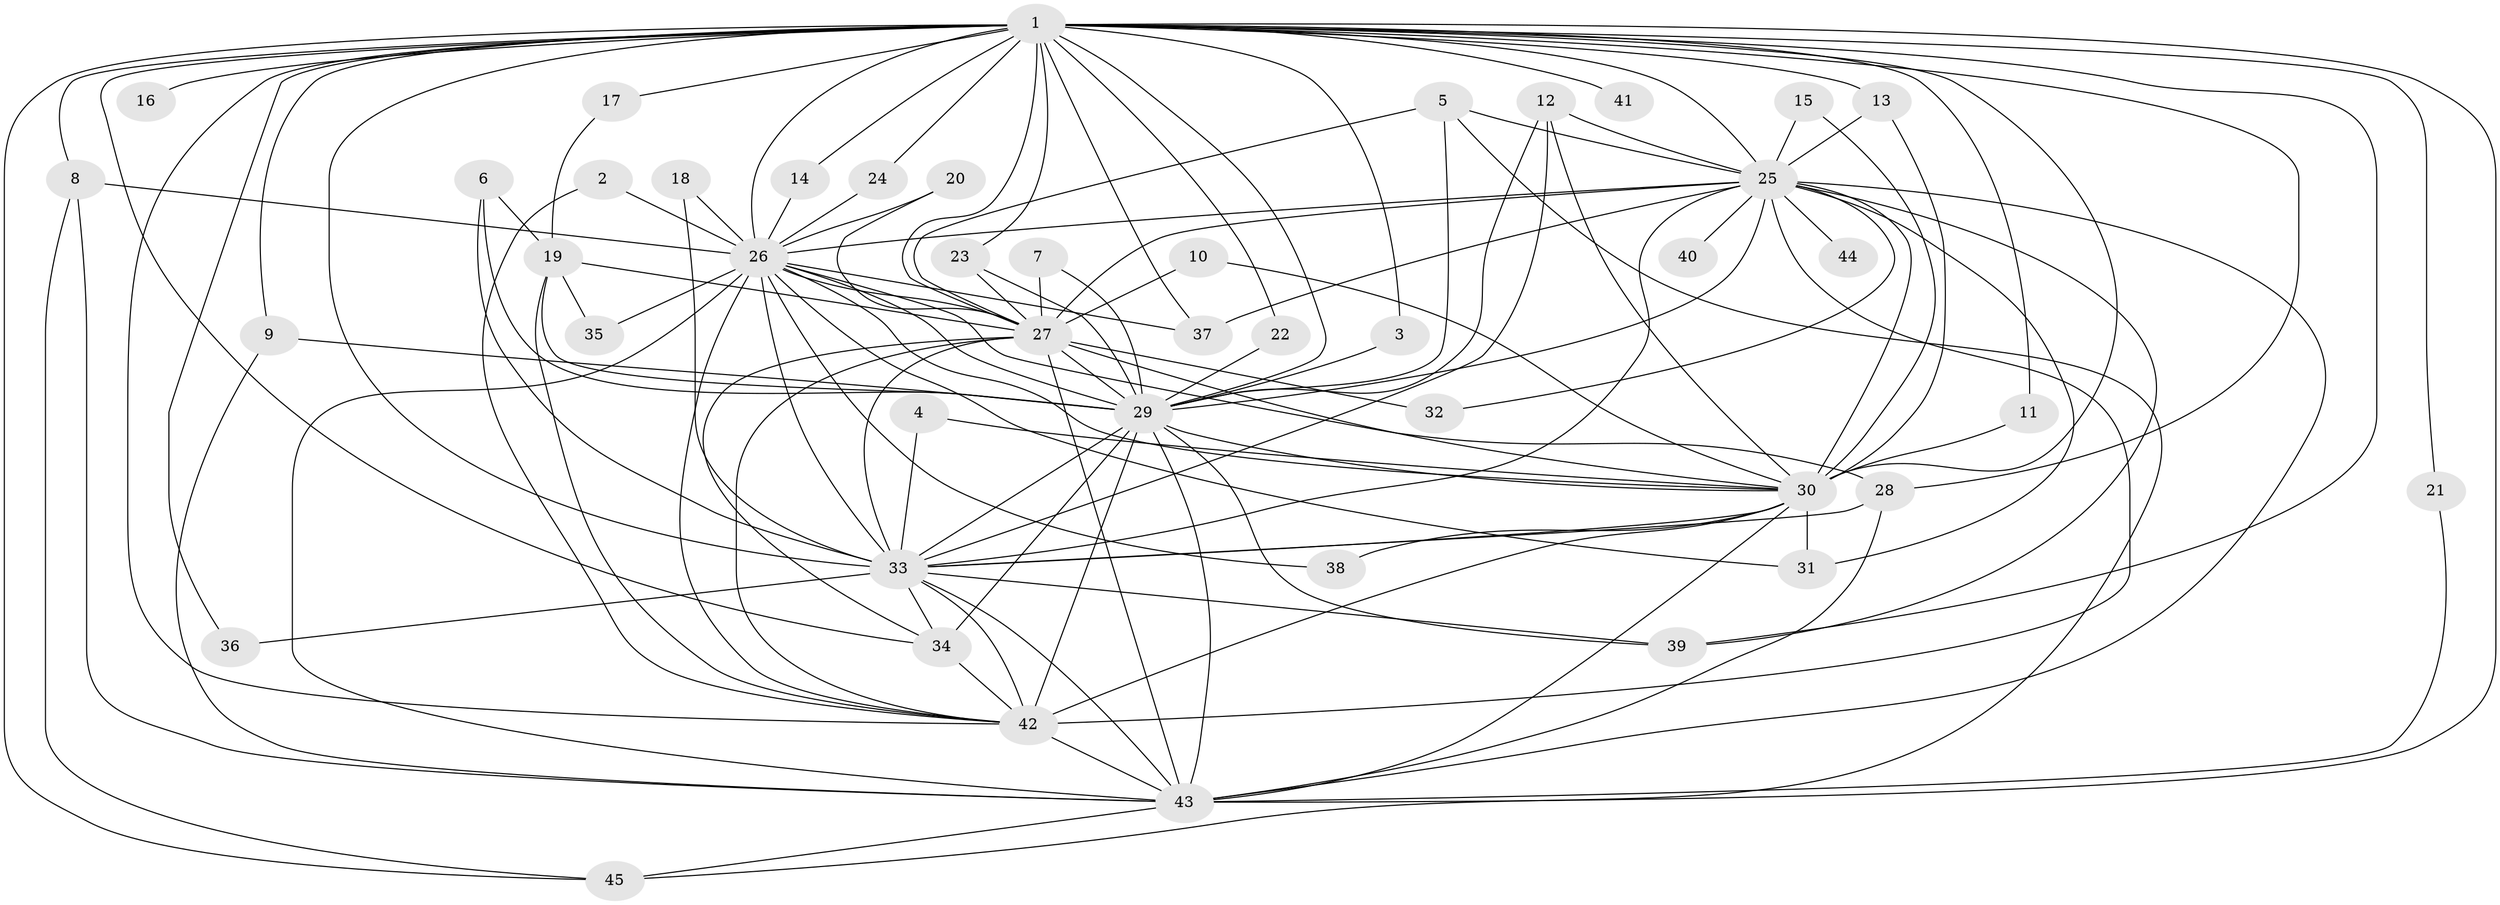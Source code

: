 // original degree distribution, {27: 0.011235955056179775, 18: 0.011235955056179775, 25: 0.02247191011235955, 23: 0.011235955056179775, 12: 0.011235955056179775, 16: 0.011235955056179775, 19: 0.02247191011235955, 22: 0.011235955056179775, 3: 0.2247191011235955, 4: 0.10112359550561797, 2: 0.550561797752809, 6: 0.011235955056179775}
// Generated by graph-tools (version 1.1) at 2025/25/03/09/25 03:25:44]
// undirected, 45 vertices, 124 edges
graph export_dot {
graph [start="1"]
  node [color=gray90,style=filled];
  1;
  2;
  3;
  4;
  5;
  6;
  7;
  8;
  9;
  10;
  11;
  12;
  13;
  14;
  15;
  16;
  17;
  18;
  19;
  20;
  21;
  22;
  23;
  24;
  25;
  26;
  27;
  28;
  29;
  30;
  31;
  32;
  33;
  34;
  35;
  36;
  37;
  38;
  39;
  40;
  41;
  42;
  43;
  44;
  45;
  1 -- 3 [weight=1.0];
  1 -- 8 [weight=1.0];
  1 -- 9 [weight=1.0];
  1 -- 11 [weight=1.0];
  1 -- 13 [weight=1.0];
  1 -- 14 [weight=1.0];
  1 -- 16 [weight=1.0];
  1 -- 17 [weight=2.0];
  1 -- 21 [weight=1.0];
  1 -- 22 [weight=1.0];
  1 -- 23 [weight=2.0];
  1 -- 24 [weight=1.0];
  1 -- 25 [weight=2.0];
  1 -- 26 [weight=3.0];
  1 -- 27 [weight=2.0];
  1 -- 28 [weight=1.0];
  1 -- 29 [weight=2.0];
  1 -- 30 [weight=3.0];
  1 -- 33 [weight=3.0];
  1 -- 34 [weight=1.0];
  1 -- 36 [weight=1.0];
  1 -- 37 [weight=1.0];
  1 -- 39 [weight=1.0];
  1 -- 41 [weight=1.0];
  1 -- 42 [weight=2.0];
  1 -- 43 [weight=2.0];
  1 -- 45 [weight=1.0];
  2 -- 26 [weight=1.0];
  2 -- 42 [weight=1.0];
  3 -- 29 [weight=1.0];
  4 -- 30 [weight=1.0];
  4 -- 33 [weight=1.0];
  5 -- 25 [weight=1.0];
  5 -- 27 [weight=1.0];
  5 -- 29 [weight=1.0];
  5 -- 45 [weight=1.0];
  6 -- 19 [weight=1.0];
  6 -- 29 [weight=1.0];
  6 -- 33 [weight=1.0];
  7 -- 27 [weight=1.0];
  7 -- 29 [weight=1.0];
  8 -- 26 [weight=1.0];
  8 -- 43 [weight=1.0];
  8 -- 45 [weight=1.0];
  9 -- 29 [weight=1.0];
  9 -- 43 [weight=1.0];
  10 -- 27 [weight=1.0];
  10 -- 30 [weight=1.0];
  11 -- 30 [weight=1.0];
  12 -- 25 [weight=1.0];
  12 -- 29 [weight=1.0];
  12 -- 30 [weight=1.0];
  12 -- 33 [weight=1.0];
  13 -- 25 [weight=1.0];
  13 -- 30 [weight=1.0];
  14 -- 26 [weight=1.0];
  15 -- 25 [weight=1.0];
  15 -- 30 [weight=2.0];
  17 -- 19 [weight=2.0];
  18 -- 26 [weight=1.0];
  18 -- 33 [weight=1.0];
  19 -- 27 [weight=2.0];
  19 -- 29 [weight=1.0];
  19 -- 35 [weight=1.0];
  19 -- 42 [weight=1.0];
  20 -- 26 [weight=1.0];
  20 -- 27 [weight=1.0];
  21 -- 43 [weight=1.0];
  22 -- 29 [weight=1.0];
  23 -- 27 [weight=1.0];
  23 -- 29 [weight=2.0];
  24 -- 26 [weight=1.0];
  25 -- 26 [weight=1.0];
  25 -- 27 [weight=1.0];
  25 -- 29 [weight=1.0];
  25 -- 30 [weight=2.0];
  25 -- 31 [weight=1.0];
  25 -- 32 [weight=1.0];
  25 -- 33 [weight=2.0];
  25 -- 37 [weight=1.0];
  25 -- 39 [weight=1.0];
  25 -- 40 [weight=1.0];
  25 -- 42 [weight=1.0];
  25 -- 43 [weight=1.0];
  25 -- 44 [weight=2.0];
  26 -- 27 [weight=1.0];
  26 -- 28 [weight=1.0];
  26 -- 29 [weight=2.0];
  26 -- 30 [weight=1.0];
  26 -- 31 [weight=1.0];
  26 -- 33 [weight=2.0];
  26 -- 35 [weight=1.0];
  26 -- 37 [weight=1.0];
  26 -- 38 [weight=1.0];
  26 -- 42 [weight=1.0];
  26 -- 43 [weight=1.0];
  27 -- 29 [weight=1.0];
  27 -- 30 [weight=1.0];
  27 -- 32 [weight=1.0];
  27 -- 33 [weight=1.0];
  27 -- 34 [weight=1.0];
  27 -- 42 [weight=1.0];
  27 -- 43 [weight=2.0];
  28 -- 33 [weight=1.0];
  28 -- 43 [weight=1.0];
  29 -- 30 [weight=1.0];
  29 -- 33 [weight=1.0];
  29 -- 34 [weight=2.0];
  29 -- 39 [weight=1.0];
  29 -- 42 [weight=3.0];
  29 -- 43 [weight=1.0];
  30 -- 31 [weight=2.0];
  30 -- 33 [weight=1.0];
  30 -- 38 [weight=1.0];
  30 -- 42 [weight=3.0];
  30 -- 43 [weight=1.0];
  33 -- 34 [weight=1.0];
  33 -- 36 [weight=1.0];
  33 -- 39 [weight=1.0];
  33 -- 42 [weight=1.0];
  33 -- 43 [weight=1.0];
  34 -- 42 [weight=1.0];
  42 -- 43 [weight=1.0];
  43 -- 45 [weight=1.0];
}
